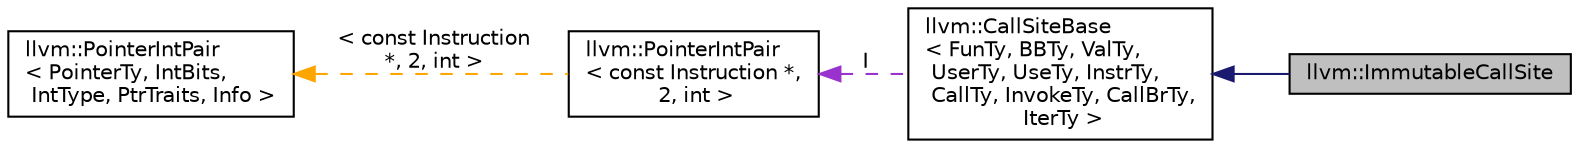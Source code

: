 digraph "llvm::ImmutableCallSite"
{
 // LATEX_PDF_SIZE
  bgcolor="transparent";
  edge [fontname="Helvetica",fontsize="10",labelfontname="Helvetica",labelfontsize="10"];
  node [fontname="Helvetica",fontsize="10",shape="box"];
  rankdir="LR";
  Node1 [label="llvm::ImmutableCallSite",height=0.2,width=0.4,color="black", fillcolor="grey75", style="filled", fontcolor="black",tooltip="Establish a view to a call site for examination."];
  Node2 -> Node1 [dir="back",color="midnightblue",fontsize="10",style="solid",fontname="Helvetica"];
  Node2 [label="llvm::CallSiteBase\l\< FunTy, BBTy, ValTy,\l UserTy, UseTy, InstrTy,\l CallTy, InvokeTy, CallBrTy,\l IterTy \>",height=0.2,width=0.4,color="black",URL="$classllvm_1_1CallSiteBase.html",tooltip=" "];
  Node3 -> Node2 [dir="back",color="darkorchid3",fontsize="10",style="dashed",label=" I" ,fontname="Helvetica"];
  Node3 [label="llvm::PointerIntPair\l\< const Instruction *,\l 2, int \>",height=0.2,width=0.4,color="black",URL="$classllvm_1_1PointerIntPair.html",tooltip=" "];
  Node4 -> Node3 [dir="back",color="orange",fontsize="10",style="dashed",label=" \< const Instruction\l *, 2, int \>" ,fontname="Helvetica"];
  Node4 [label="llvm::PointerIntPair\l\< PointerTy, IntBits,\l IntType, PtrTraits, Info \>",height=0.2,width=0.4,color="black",URL="$classllvm_1_1PointerIntPair.html",tooltip="PointerIntPair - This class implements a pair of a pointer and small integer."];
}

